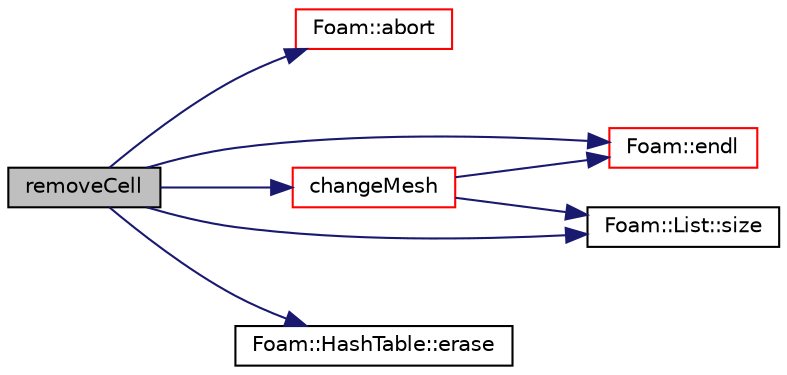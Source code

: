digraph "removeCell"
{
  bgcolor="transparent";
  edge [fontname="Helvetica",fontsize="10",labelfontname="Helvetica",labelfontsize="10"];
  node [fontname="Helvetica",fontsize="10",shape=record];
  rankdir="LR";
  Node2693 [label="removeCell",height=0.2,width=0.4,color="black", fillcolor="grey75", style="filled", fontcolor="black"];
  Node2693 -> Node2694 [color="midnightblue",fontsize="10",style="solid",fontname="Helvetica"];
  Node2694 [label="Foam::abort",height=0.2,width=0.4,color="red",URL="$a21851.html#a447107a607d03e417307c203fa5fb44b"];
  Node2693 -> Node2739 [color="midnightblue",fontsize="10",style="solid",fontname="Helvetica"];
  Node2739 [label="changeMesh",height=0.2,width=0.4,color="red",URL="$a22449.html#a1b105b13373ba9f1c7685f873b250cf2",tooltip="Inplace changes mesh without change of patches. "];
  Node2739 -> Node2701 [color="midnightblue",fontsize="10",style="solid",fontname="Helvetica"];
  Node2701 [label="Foam::endl",height=0.2,width=0.4,color="red",URL="$a21851.html#a2db8fe02a0d3909e9351bb4275b23ce4",tooltip="Add newline and flush stream. "];
  Node2739 -> Node2754 [color="midnightblue",fontsize="10",style="solid",fontname="Helvetica"];
  Node2754 [label="Foam::List::size",height=0.2,width=0.4,color="black",URL="$a26833.html#a8a5f6fa29bd4b500caf186f60245b384",tooltip="Override size to be inconsistent with allocated storage. "];
  Node2693 -> Node2701 [color="midnightblue",fontsize="10",style="solid",fontname="Helvetica"];
  Node2693 -> Node2825 [color="midnightblue",fontsize="10",style="solid",fontname="Helvetica"];
  Node2825 [label="Foam::HashTable::erase",height=0.2,width=0.4,color="black",URL="$a26841.html#a12d8ea138d4886b42bc135cd082652c7",tooltip="Erase a hashedEntry specified by given iterator. "];
  Node2693 -> Node2754 [color="midnightblue",fontsize="10",style="solid",fontname="Helvetica"];
}
